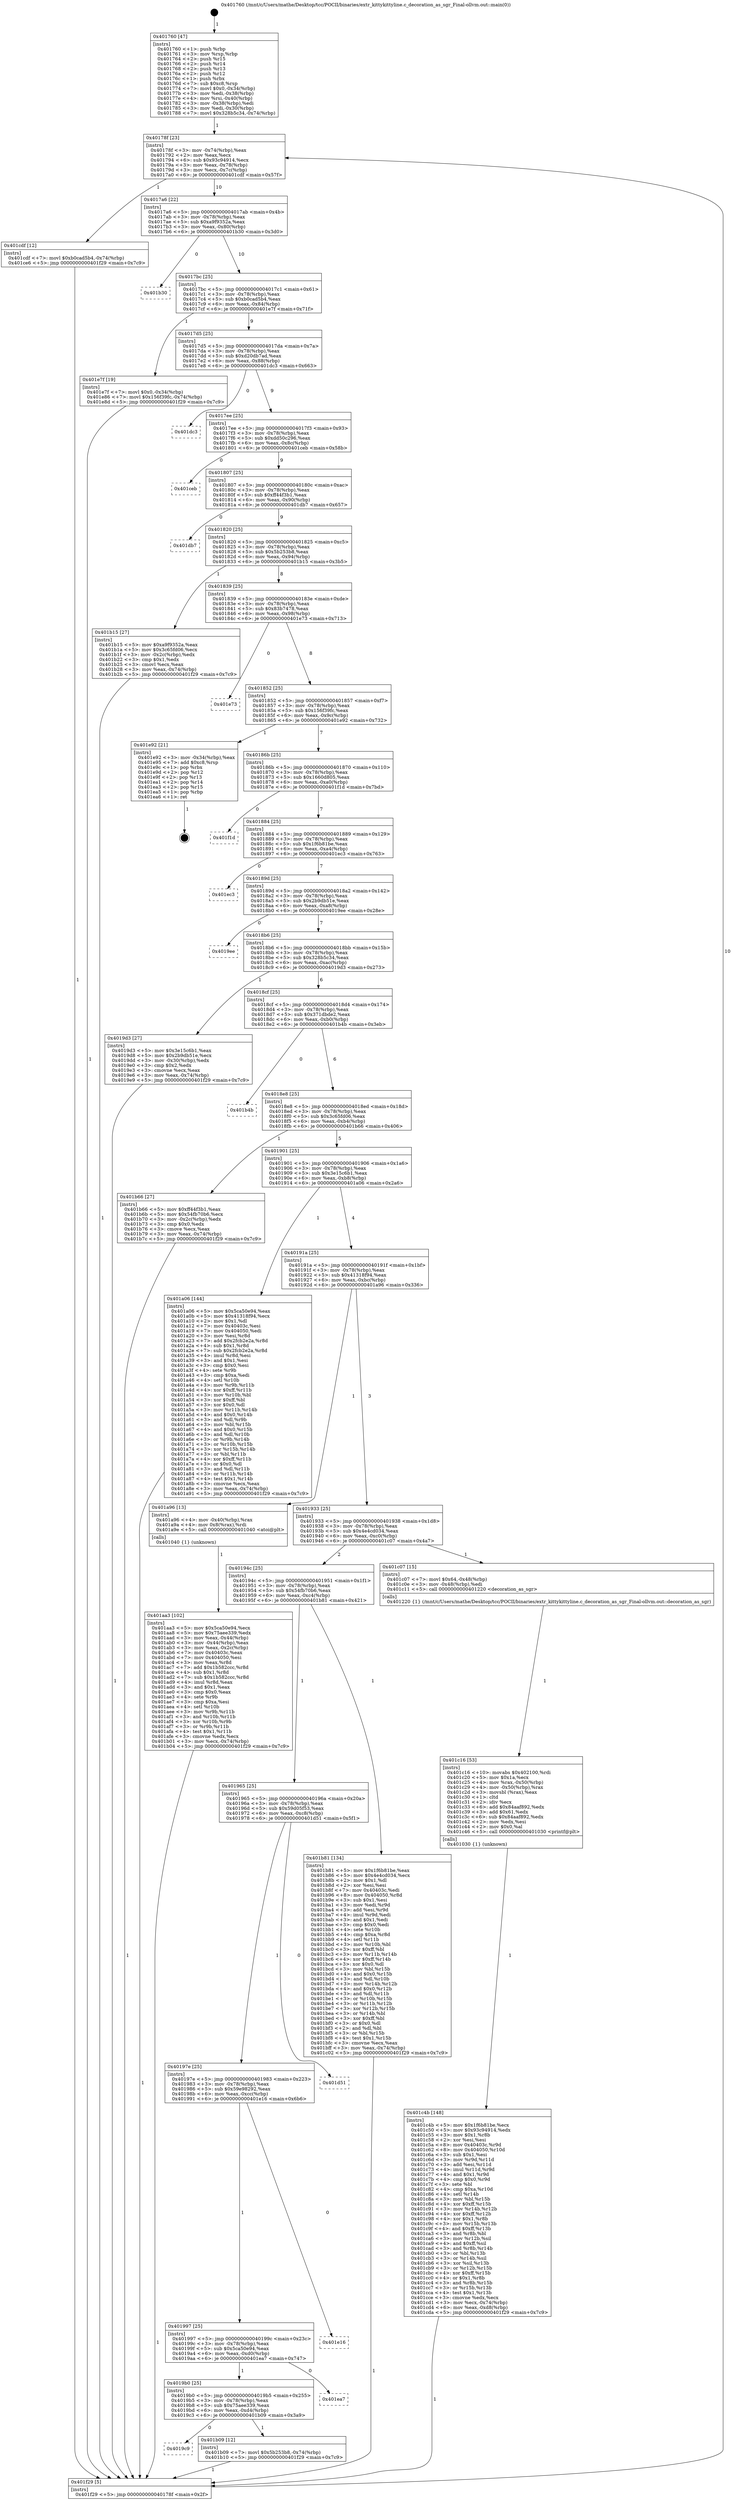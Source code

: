 digraph "0x401760" {
  label = "0x401760 (/mnt/c/Users/mathe/Desktop/tcc/POCII/binaries/extr_kittykittyline.c_decoration_as_sgr_Final-ollvm.out::main(0))"
  labelloc = "t"
  node[shape=record]

  Entry [label="",width=0.3,height=0.3,shape=circle,fillcolor=black,style=filled]
  "0x40178f" [label="{
     0x40178f [23]\l
     | [instrs]\l
     &nbsp;&nbsp;0x40178f \<+3\>: mov -0x74(%rbp),%eax\l
     &nbsp;&nbsp;0x401792 \<+2\>: mov %eax,%ecx\l
     &nbsp;&nbsp;0x401794 \<+6\>: sub $0x93c94914,%ecx\l
     &nbsp;&nbsp;0x40179a \<+3\>: mov %eax,-0x78(%rbp)\l
     &nbsp;&nbsp;0x40179d \<+3\>: mov %ecx,-0x7c(%rbp)\l
     &nbsp;&nbsp;0x4017a0 \<+6\>: je 0000000000401cdf \<main+0x57f\>\l
  }"]
  "0x401cdf" [label="{
     0x401cdf [12]\l
     | [instrs]\l
     &nbsp;&nbsp;0x401cdf \<+7\>: movl $0xb0cad5b4,-0x74(%rbp)\l
     &nbsp;&nbsp;0x401ce6 \<+5\>: jmp 0000000000401f29 \<main+0x7c9\>\l
  }"]
  "0x4017a6" [label="{
     0x4017a6 [22]\l
     | [instrs]\l
     &nbsp;&nbsp;0x4017a6 \<+5\>: jmp 00000000004017ab \<main+0x4b\>\l
     &nbsp;&nbsp;0x4017ab \<+3\>: mov -0x78(%rbp),%eax\l
     &nbsp;&nbsp;0x4017ae \<+5\>: sub $0xa9f9352a,%eax\l
     &nbsp;&nbsp;0x4017b3 \<+3\>: mov %eax,-0x80(%rbp)\l
     &nbsp;&nbsp;0x4017b6 \<+6\>: je 0000000000401b30 \<main+0x3d0\>\l
  }"]
  Exit [label="",width=0.3,height=0.3,shape=circle,fillcolor=black,style=filled,peripheries=2]
  "0x401b30" [label="{
     0x401b30\l
  }", style=dashed]
  "0x4017bc" [label="{
     0x4017bc [25]\l
     | [instrs]\l
     &nbsp;&nbsp;0x4017bc \<+5\>: jmp 00000000004017c1 \<main+0x61\>\l
     &nbsp;&nbsp;0x4017c1 \<+3\>: mov -0x78(%rbp),%eax\l
     &nbsp;&nbsp;0x4017c4 \<+5\>: sub $0xb0cad5b4,%eax\l
     &nbsp;&nbsp;0x4017c9 \<+6\>: mov %eax,-0x84(%rbp)\l
     &nbsp;&nbsp;0x4017cf \<+6\>: je 0000000000401e7f \<main+0x71f\>\l
  }"]
  "0x401c4b" [label="{
     0x401c4b [148]\l
     | [instrs]\l
     &nbsp;&nbsp;0x401c4b \<+5\>: mov $0x1f6b81be,%ecx\l
     &nbsp;&nbsp;0x401c50 \<+5\>: mov $0x93c94914,%edx\l
     &nbsp;&nbsp;0x401c55 \<+3\>: mov $0x1,%r8b\l
     &nbsp;&nbsp;0x401c58 \<+2\>: xor %esi,%esi\l
     &nbsp;&nbsp;0x401c5a \<+8\>: mov 0x40403c,%r9d\l
     &nbsp;&nbsp;0x401c62 \<+8\>: mov 0x404050,%r10d\l
     &nbsp;&nbsp;0x401c6a \<+3\>: sub $0x1,%esi\l
     &nbsp;&nbsp;0x401c6d \<+3\>: mov %r9d,%r11d\l
     &nbsp;&nbsp;0x401c70 \<+3\>: add %esi,%r11d\l
     &nbsp;&nbsp;0x401c73 \<+4\>: imul %r11d,%r9d\l
     &nbsp;&nbsp;0x401c77 \<+4\>: and $0x1,%r9d\l
     &nbsp;&nbsp;0x401c7b \<+4\>: cmp $0x0,%r9d\l
     &nbsp;&nbsp;0x401c7f \<+3\>: sete %bl\l
     &nbsp;&nbsp;0x401c82 \<+4\>: cmp $0xa,%r10d\l
     &nbsp;&nbsp;0x401c86 \<+4\>: setl %r14b\l
     &nbsp;&nbsp;0x401c8a \<+3\>: mov %bl,%r15b\l
     &nbsp;&nbsp;0x401c8d \<+4\>: xor $0xff,%r15b\l
     &nbsp;&nbsp;0x401c91 \<+3\>: mov %r14b,%r12b\l
     &nbsp;&nbsp;0x401c94 \<+4\>: xor $0xff,%r12b\l
     &nbsp;&nbsp;0x401c98 \<+4\>: xor $0x1,%r8b\l
     &nbsp;&nbsp;0x401c9c \<+3\>: mov %r15b,%r13b\l
     &nbsp;&nbsp;0x401c9f \<+4\>: and $0xff,%r13b\l
     &nbsp;&nbsp;0x401ca3 \<+3\>: and %r8b,%bl\l
     &nbsp;&nbsp;0x401ca6 \<+3\>: mov %r12b,%sil\l
     &nbsp;&nbsp;0x401ca9 \<+4\>: and $0xff,%sil\l
     &nbsp;&nbsp;0x401cad \<+3\>: and %r8b,%r14b\l
     &nbsp;&nbsp;0x401cb0 \<+3\>: or %bl,%r13b\l
     &nbsp;&nbsp;0x401cb3 \<+3\>: or %r14b,%sil\l
     &nbsp;&nbsp;0x401cb6 \<+3\>: xor %sil,%r13b\l
     &nbsp;&nbsp;0x401cb9 \<+3\>: or %r12b,%r15b\l
     &nbsp;&nbsp;0x401cbc \<+4\>: xor $0xff,%r15b\l
     &nbsp;&nbsp;0x401cc0 \<+4\>: or $0x1,%r8b\l
     &nbsp;&nbsp;0x401cc4 \<+3\>: and %r8b,%r15b\l
     &nbsp;&nbsp;0x401cc7 \<+3\>: or %r15b,%r13b\l
     &nbsp;&nbsp;0x401cca \<+4\>: test $0x1,%r13b\l
     &nbsp;&nbsp;0x401cce \<+3\>: cmovne %edx,%ecx\l
     &nbsp;&nbsp;0x401cd1 \<+3\>: mov %ecx,-0x74(%rbp)\l
     &nbsp;&nbsp;0x401cd4 \<+6\>: mov %eax,-0xd8(%rbp)\l
     &nbsp;&nbsp;0x401cda \<+5\>: jmp 0000000000401f29 \<main+0x7c9\>\l
  }"]
  "0x401e7f" [label="{
     0x401e7f [19]\l
     | [instrs]\l
     &nbsp;&nbsp;0x401e7f \<+7\>: movl $0x0,-0x34(%rbp)\l
     &nbsp;&nbsp;0x401e86 \<+7\>: movl $0x156f39fc,-0x74(%rbp)\l
     &nbsp;&nbsp;0x401e8d \<+5\>: jmp 0000000000401f29 \<main+0x7c9\>\l
  }"]
  "0x4017d5" [label="{
     0x4017d5 [25]\l
     | [instrs]\l
     &nbsp;&nbsp;0x4017d5 \<+5\>: jmp 00000000004017da \<main+0x7a\>\l
     &nbsp;&nbsp;0x4017da \<+3\>: mov -0x78(%rbp),%eax\l
     &nbsp;&nbsp;0x4017dd \<+5\>: sub $0xd20db7ad,%eax\l
     &nbsp;&nbsp;0x4017e2 \<+6\>: mov %eax,-0x88(%rbp)\l
     &nbsp;&nbsp;0x4017e8 \<+6\>: je 0000000000401dc3 \<main+0x663\>\l
  }"]
  "0x401c16" [label="{
     0x401c16 [53]\l
     | [instrs]\l
     &nbsp;&nbsp;0x401c16 \<+10\>: movabs $0x402100,%rdi\l
     &nbsp;&nbsp;0x401c20 \<+5\>: mov $0x1a,%ecx\l
     &nbsp;&nbsp;0x401c25 \<+4\>: mov %rax,-0x50(%rbp)\l
     &nbsp;&nbsp;0x401c29 \<+4\>: mov -0x50(%rbp),%rax\l
     &nbsp;&nbsp;0x401c2d \<+3\>: movsbl (%rax),%eax\l
     &nbsp;&nbsp;0x401c30 \<+1\>: cltd\l
     &nbsp;&nbsp;0x401c31 \<+2\>: idiv %ecx\l
     &nbsp;&nbsp;0x401c33 \<+6\>: add $0x84aaf892,%edx\l
     &nbsp;&nbsp;0x401c39 \<+3\>: add $0x61,%edx\l
     &nbsp;&nbsp;0x401c3c \<+6\>: sub $0x84aaf892,%edx\l
     &nbsp;&nbsp;0x401c42 \<+2\>: mov %edx,%esi\l
     &nbsp;&nbsp;0x401c44 \<+2\>: mov $0x0,%al\l
     &nbsp;&nbsp;0x401c46 \<+5\>: call 0000000000401030 \<printf@plt\>\l
     | [calls]\l
     &nbsp;&nbsp;0x401030 \{1\} (unknown)\l
  }"]
  "0x401dc3" [label="{
     0x401dc3\l
  }", style=dashed]
  "0x4017ee" [label="{
     0x4017ee [25]\l
     | [instrs]\l
     &nbsp;&nbsp;0x4017ee \<+5\>: jmp 00000000004017f3 \<main+0x93\>\l
     &nbsp;&nbsp;0x4017f3 \<+3\>: mov -0x78(%rbp),%eax\l
     &nbsp;&nbsp;0x4017f6 \<+5\>: sub $0xdd50c296,%eax\l
     &nbsp;&nbsp;0x4017fb \<+6\>: mov %eax,-0x8c(%rbp)\l
     &nbsp;&nbsp;0x401801 \<+6\>: je 0000000000401ceb \<main+0x58b\>\l
  }"]
  "0x4019c9" [label="{
     0x4019c9\l
  }", style=dashed]
  "0x401ceb" [label="{
     0x401ceb\l
  }", style=dashed]
  "0x401807" [label="{
     0x401807 [25]\l
     | [instrs]\l
     &nbsp;&nbsp;0x401807 \<+5\>: jmp 000000000040180c \<main+0xac\>\l
     &nbsp;&nbsp;0x40180c \<+3\>: mov -0x78(%rbp),%eax\l
     &nbsp;&nbsp;0x40180f \<+5\>: sub $0xff44f3b1,%eax\l
     &nbsp;&nbsp;0x401814 \<+6\>: mov %eax,-0x90(%rbp)\l
     &nbsp;&nbsp;0x40181a \<+6\>: je 0000000000401db7 \<main+0x657\>\l
  }"]
  "0x401b09" [label="{
     0x401b09 [12]\l
     | [instrs]\l
     &nbsp;&nbsp;0x401b09 \<+7\>: movl $0x5b253b8,-0x74(%rbp)\l
     &nbsp;&nbsp;0x401b10 \<+5\>: jmp 0000000000401f29 \<main+0x7c9\>\l
  }"]
  "0x401db7" [label="{
     0x401db7\l
  }", style=dashed]
  "0x401820" [label="{
     0x401820 [25]\l
     | [instrs]\l
     &nbsp;&nbsp;0x401820 \<+5\>: jmp 0000000000401825 \<main+0xc5\>\l
     &nbsp;&nbsp;0x401825 \<+3\>: mov -0x78(%rbp),%eax\l
     &nbsp;&nbsp;0x401828 \<+5\>: sub $0x5b253b8,%eax\l
     &nbsp;&nbsp;0x40182d \<+6\>: mov %eax,-0x94(%rbp)\l
     &nbsp;&nbsp;0x401833 \<+6\>: je 0000000000401b15 \<main+0x3b5\>\l
  }"]
  "0x4019b0" [label="{
     0x4019b0 [25]\l
     | [instrs]\l
     &nbsp;&nbsp;0x4019b0 \<+5\>: jmp 00000000004019b5 \<main+0x255\>\l
     &nbsp;&nbsp;0x4019b5 \<+3\>: mov -0x78(%rbp),%eax\l
     &nbsp;&nbsp;0x4019b8 \<+5\>: sub $0x75aee339,%eax\l
     &nbsp;&nbsp;0x4019bd \<+6\>: mov %eax,-0xd4(%rbp)\l
     &nbsp;&nbsp;0x4019c3 \<+6\>: je 0000000000401b09 \<main+0x3a9\>\l
  }"]
  "0x401b15" [label="{
     0x401b15 [27]\l
     | [instrs]\l
     &nbsp;&nbsp;0x401b15 \<+5\>: mov $0xa9f9352a,%eax\l
     &nbsp;&nbsp;0x401b1a \<+5\>: mov $0x3c65fd06,%ecx\l
     &nbsp;&nbsp;0x401b1f \<+3\>: mov -0x2c(%rbp),%edx\l
     &nbsp;&nbsp;0x401b22 \<+3\>: cmp $0x1,%edx\l
     &nbsp;&nbsp;0x401b25 \<+3\>: cmovl %ecx,%eax\l
     &nbsp;&nbsp;0x401b28 \<+3\>: mov %eax,-0x74(%rbp)\l
     &nbsp;&nbsp;0x401b2b \<+5\>: jmp 0000000000401f29 \<main+0x7c9\>\l
  }"]
  "0x401839" [label="{
     0x401839 [25]\l
     | [instrs]\l
     &nbsp;&nbsp;0x401839 \<+5\>: jmp 000000000040183e \<main+0xde\>\l
     &nbsp;&nbsp;0x40183e \<+3\>: mov -0x78(%rbp),%eax\l
     &nbsp;&nbsp;0x401841 \<+5\>: sub $0x83b7478,%eax\l
     &nbsp;&nbsp;0x401846 \<+6\>: mov %eax,-0x98(%rbp)\l
     &nbsp;&nbsp;0x40184c \<+6\>: je 0000000000401e73 \<main+0x713\>\l
  }"]
  "0x401ea7" [label="{
     0x401ea7\l
  }", style=dashed]
  "0x401e73" [label="{
     0x401e73\l
  }", style=dashed]
  "0x401852" [label="{
     0x401852 [25]\l
     | [instrs]\l
     &nbsp;&nbsp;0x401852 \<+5\>: jmp 0000000000401857 \<main+0xf7\>\l
     &nbsp;&nbsp;0x401857 \<+3\>: mov -0x78(%rbp),%eax\l
     &nbsp;&nbsp;0x40185a \<+5\>: sub $0x156f39fc,%eax\l
     &nbsp;&nbsp;0x40185f \<+6\>: mov %eax,-0x9c(%rbp)\l
     &nbsp;&nbsp;0x401865 \<+6\>: je 0000000000401e92 \<main+0x732\>\l
  }"]
  "0x401997" [label="{
     0x401997 [25]\l
     | [instrs]\l
     &nbsp;&nbsp;0x401997 \<+5\>: jmp 000000000040199c \<main+0x23c\>\l
     &nbsp;&nbsp;0x40199c \<+3\>: mov -0x78(%rbp),%eax\l
     &nbsp;&nbsp;0x40199f \<+5\>: sub $0x5ca50e94,%eax\l
     &nbsp;&nbsp;0x4019a4 \<+6\>: mov %eax,-0xd0(%rbp)\l
     &nbsp;&nbsp;0x4019aa \<+6\>: je 0000000000401ea7 \<main+0x747\>\l
  }"]
  "0x401e92" [label="{
     0x401e92 [21]\l
     | [instrs]\l
     &nbsp;&nbsp;0x401e92 \<+3\>: mov -0x34(%rbp),%eax\l
     &nbsp;&nbsp;0x401e95 \<+7\>: add $0xc8,%rsp\l
     &nbsp;&nbsp;0x401e9c \<+1\>: pop %rbx\l
     &nbsp;&nbsp;0x401e9d \<+2\>: pop %r12\l
     &nbsp;&nbsp;0x401e9f \<+2\>: pop %r13\l
     &nbsp;&nbsp;0x401ea1 \<+2\>: pop %r14\l
     &nbsp;&nbsp;0x401ea3 \<+2\>: pop %r15\l
     &nbsp;&nbsp;0x401ea5 \<+1\>: pop %rbp\l
     &nbsp;&nbsp;0x401ea6 \<+1\>: ret\l
  }"]
  "0x40186b" [label="{
     0x40186b [25]\l
     | [instrs]\l
     &nbsp;&nbsp;0x40186b \<+5\>: jmp 0000000000401870 \<main+0x110\>\l
     &nbsp;&nbsp;0x401870 \<+3\>: mov -0x78(%rbp),%eax\l
     &nbsp;&nbsp;0x401873 \<+5\>: sub $0x1660d805,%eax\l
     &nbsp;&nbsp;0x401878 \<+6\>: mov %eax,-0xa0(%rbp)\l
     &nbsp;&nbsp;0x40187e \<+6\>: je 0000000000401f1d \<main+0x7bd\>\l
  }"]
  "0x401e16" [label="{
     0x401e16\l
  }", style=dashed]
  "0x401f1d" [label="{
     0x401f1d\l
  }", style=dashed]
  "0x401884" [label="{
     0x401884 [25]\l
     | [instrs]\l
     &nbsp;&nbsp;0x401884 \<+5\>: jmp 0000000000401889 \<main+0x129\>\l
     &nbsp;&nbsp;0x401889 \<+3\>: mov -0x78(%rbp),%eax\l
     &nbsp;&nbsp;0x40188c \<+5\>: sub $0x1f6b81be,%eax\l
     &nbsp;&nbsp;0x401891 \<+6\>: mov %eax,-0xa4(%rbp)\l
     &nbsp;&nbsp;0x401897 \<+6\>: je 0000000000401ec3 \<main+0x763\>\l
  }"]
  "0x40197e" [label="{
     0x40197e [25]\l
     | [instrs]\l
     &nbsp;&nbsp;0x40197e \<+5\>: jmp 0000000000401983 \<main+0x223\>\l
     &nbsp;&nbsp;0x401983 \<+3\>: mov -0x78(%rbp),%eax\l
     &nbsp;&nbsp;0x401986 \<+5\>: sub $0x59e98292,%eax\l
     &nbsp;&nbsp;0x40198b \<+6\>: mov %eax,-0xcc(%rbp)\l
     &nbsp;&nbsp;0x401991 \<+6\>: je 0000000000401e16 \<main+0x6b6\>\l
  }"]
  "0x401ec3" [label="{
     0x401ec3\l
  }", style=dashed]
  "0x40189d" [label="{
     0x40189d [25]\l
     | [instrs]\l
     &nbsp;&nbsp;0x40189d \<+5\>: jmp 00000000004018a2 \<main+0x142\>\l
     &nbsp;&nbsp;0x4018a2 \<+3\>: mov -0x78(%rbp),%eax\l
     &nbsp;&nbsp;0x4018a5 \<+5\>: sub $0x2b9db51e,%eax\l
     &nbsp;&nbsp;0x4018aa \<+6\>: mov %eax,-0xa8(%rbp)\l
     &nbsp;&nbsp;0x4018b0 \<+6\>: je 00000000004019ee \<main+0x28e\>\l
  }"]
  "0x401d51" [label="{
     0x401d51\l
  }", style=dashed]
  "0x4019ee" [label="{
     0x4019ee\l
  }", style=dashed]
  "0x4018b6" [label="{
     0x4018b6 [25]\l
     | [instrs]\l
     &nbsp;&nbsp;0x4018b6 \<+5\>: jmp 00000000004018bb \<main+0x15b\>\l
     &nbsp;&nbsp;0x4018bb \<+3\>: mov -0x78(%rbp),%eax\l
     &nbsp;&nbsp;0x4018be \<+5\>: sub $0x328b5c34,%eax\l
     &nbsp;&nbsp;0x4018c3 \<+6\>: mov %eax,-0xac(%rbp)\l
     &nbsp;&nbsp;0x4018c9 \<+6\>: je 00000000004019d3 \<main+0x273\>\l
  }"]
  "0x401965" [label="{
     0x401965 [25]\l
     | [instrs]\l
     &nbsp;&nbsp;0x401965 \<+5\>: jmp 000000000040196a \<main+0x20a\>\l
     &nbsp;&nbsp;0x40196a \<+3\>: mov -0x78(%rbp),%eax\l
     &nbsp;&nbsp;0x40196d \<+5\>: sub $0x59d05f53,%eax\l
     &nbsp;&nbsp;0x401972 \<+6\>: mov %eax,-0xc8(%rbp)\l
     &nbsp;&nbsp;0x401978 \<+6\>: je 0000000000401d51 \<main+0x5f1\>\l
  }"]
  "0x4019d3" [label="{
     0x4019d3 [27]\l
     | [instrs]\l
     &nbsp;&nbsp;0x4019d3 \<+5\>: mov $0x3e15c6b1,%eax\l
     &nbsp;&nbsp;0x4019d8 \<+5\>: mov $0x2b9db51e,%ecx\l
     &nbsp;&nbsp;0x4019dd \<+3\>: mov -0x30(%rbp),%edx\l
     &nbsp;&nbsp;0x4019e0 \<+3\>: cmp $0x2,%edx\l
     &nbsp;&nbsp;0x4019e3 \<+3\>: cmovne %ecx,%eax\l
     &nbsp;&nbsp;0x4019e6 \<+3\>: mov %eax,-0x74(%rbp)\l
     &nbsp;&nbsp;0x4019e9 \<+5\>: jmp 0000000000401f29 \<main+0x7c9\>\l
  }"]
  "0x4018cf" [label="{
     0x4018cf [25]\l
     | [instrs]\l
     &nbsp;&nbsp;0x4018cf \<+5\>: jmp 00000000004018d4 \<main+0x174\>\l
     &nbsp;&nbsp;0x4018d4 \<+3\>: mov -0x78(%rbp),%eax\l
     &nbsp;&nbsp;0x4018d7 \<+5\>: sub $0x371dbde2,%eax\l
     &nbsp;&nbsp;0x4018dc \<+6\>: mov %eax,-0xb0(%rbp)\l
     &nbsp;&nbsp;0x4018e2 \<+6\>: je 0000000000401b4b \<main+0x3eb\>\l
  }"]
  "0x401f29" [label="{
     0x401f29 [5]\l
     | [instrs]\l
     &nbsp;&nbsp;0x401f29 \<+5\>: jmp 000000000040178f \<main+0x2f\>\l
  }"]
  "0x401760" [label="{
     0x401760 [47]\l
     | [instrs]\l
     &nbsp;&nbsp;0x401760 \<+1\>: push %rbp\l
     &nbsp;&nbsp;0x401761 \<+3\>: mov %rsp,%rbp\l
     &nbsp;&nbsp;0x401764 \<+2\>: push %r15\l
     &nbsp;&nbsp;0x401766 \<+2\>: push %r14\l
     &nbsp;&nbsp;0x401768 \<+2\>: push %r13\l
     &nbsp;&nbsp;0x40176a \<+2\>: push %r12\l
     &nbsp;&nbsp;0x40176c \<+1\>: push %rbx\l
     &nbsp;&nbsp;0x40176d \<+7\>: sub $0xc8,%rsp\l
     &nbsp;&nbsp;0x401774 \<+7\>: movl $0x0,-0x34(%rbp)\l
     &nbsp;&nbsp;0x40177b \<+3\>: mov %edi,-0x38(%rbp)\l
     &nbsp;&nbsp;0x40177e \<+4\>: mov %rsi,-0x40(%rbp)\l
     &nbsp;&nbsp;0x401782 \<+3\>: mov -0x38(%rbp),%edi\l
     &nbsp;&nbsp;0x401785 \<+3\>: mov %edi,-0x30(%rbp)\l
     &nbsp;&nbsp;0x401788 \<+7\>: movl $0x328b5c34,-0x74(%rbp)\l
  }"]
  "0x401b81" [label="{
     0x401b81 [134]\l
     | [instrs]\l
     &nbsp;&nbsp;0x401b81 \<+5\>: mov $0x1f6b81be,%eax\l
     &nbsp;&nbsp;0x401b86 \<+5\>: mov $0x4e4cd034,%ecx\l
     &nbsp;&nbsp;0x401b8b \<+2\>: mov $0x1,%dl\l
     &nbsp;&nbsp;0x401b8d \<+2\>: xor %esi,%esi\l
     &nbsp;&nbsp;0x401b8f \<+7\>: mov 0x40403c,%edi\l
     &nbsp;&nbsp;0x401b96 \<+8\>: mov 0x404050,%r8d\l
     &nbsp;&nbsp;0x401b9e \<+3\>: sub $0x1,%esi\l
     &nbsp;&nbsp;0x401ba1 \<+3\>: mov %edi,%r9d\l
     &nbsp;&nbsp;0x401ba4 \<+3\>: add %esi,%r9d\l
     &nbsp;&nbsp;0x401ba7 \<+4\>: imul %r9d,%edi\l
     &nbsp;&nbsp;0x401bab \<+3\>: and $0x1,%edi\l
     &nbsp;&nbsp;0x401bae \<+3\>: cmp $0x0,%edi\l
     &nbsp;&nbsp;0x401bb1 \<+4\>: sete %r10b\l
     &nbsp;&nbsp;0x401bb5 \<+4\>: cmp $0xa,%r8d\l
     &nbsp;&nbsp;0x401bb9 \<+4\>: setl %r11b\l
     &nbsp;&nbsp;0x401bbd \<+3\>: mov %r10b,%bl\l
     &nbsp;&nbsp;0x401bc0 \<+3\>: xor $0xff,%bl\l
     &nbsp;&nbsp;0x401bc3 \<+3\>: mov %r11b,%r14b\l
     &nbsp;&nbsp;0x401bc6 \<+4\>: xor $0xff,%r14b\l
     &nbsp;&nbsp;0x401bca \<+3\>: xor $0x0,%dl\l
     &nbsp;&nbsp;0x401bcd \<+3\>: mov %bl,%r15b\l
     &nbsp;&nbsp;0x401bd0 \<+4\>: and $0x0,%r15b\l
     &nbsp;&nbsp;0x401bd4 \<+3\>: and %dl,%r10b\l
     &nbsp;&nbsp;0x401bd7 \<+3\>: mov %r14b,%r12b\l
     &nbsp;&nbsp;0x401bda \<+4\>: and $0x0,%r12b\l
     &nbsp;&nbsp;0x401bde \<+3\>: and %dl,%r11b\l
     &nbsp;&nbsp;0x401be1 \<+3\>: or %r10b,%r15b\l
     &nbsp;&nbsp;0x401be4 \<+3\>: or %r11b,%r12b\l
     &nbsp;&nbsp;0x401be7 \<+3\>: xor %r12b,%r15b\l
     &nbsp;&nbsp;0x401bea \<+3\>: or %r14b,%bl\l
     &nbsp;&nbsp;0x401bed \<+3\>: xor $0xff,%bl\l
     &nbsp;&nbsp;0x401bf0 \<+3\>: or $0x0,%dl\l
     &nbsp;&nbsp;0x401bf3 \<+2\>: and %dl,%bl\l
     &nbsp;&nbsp;0x401bf5 \<+3\>: or %bl,%r15b\l
     &nbsp;&nbsp;0x401bf8 \<+4\>: test $0x1,%r15b\l
     &nbsp;&nbsp;0x401bfc \<+3\>: cmovne %ecx,%eax\l
     &nbsp;&nbsp;0x401bff \<+3\>: mov %eax,-0x74(%rbp)\l
     &nbsp;&nbsp;0x401c02 \<+5\>: jmp 0000000000401f29 \<main+0x7c9\>\l
  }"]
  "0x401b4b" [label="{
     0x401b4b\l
  }", style=dashed]
  "0x4018e8" [label="{
     0x4018e8 [25]\l
     | [instrs]\l
     &nbsp;&nbsp;0x4018e8 \<+5\>: jmp 00000000004018ed \<main+0x18d\>\l
     &nbsp;&nbsp;0x4018ed \<+3\>: mov -0x78(%rbp),%eax\l
     &nbsp;&nbsp;0x4018f0 \<+5\>: sub $0x3c65fd06,%eax\l
     &nbsp;&nbsp;0x4018f5 \<+6\>: mov %eax,-0xb4(%rbp)\l
     &nbsp;&nbsp;0x4018fb \<+6\>: je 0000000000401b66 \<main+0x406\>\l
  }"]
  "0x40194c" [label="{
     0x40194c [25]\l
     | [instrs]\l
     &nbsp;&nbsp;0x40194c \<+5\>: jmp 0000000000401951 \<main+0x1f1\>\l
     &nbsp;&nbsp;0x401951 \<+3\>: mov -0x78(%rbp),%eax\l
     &nbsp;&nbsp;0x401954 \<+5\>: sub $0x54fb70b6,%eax\l
     &nbsp;&nbsp;0x401959 \<+6\>: mov %eax,-0xc4(%rbp)\l
     &nbsp;&nbsp;0x40195f \<+6\>: je 0000000000401b81 \<main+0x421\>\l
  }"]
  "0x401b66" [label="{
     0x401b66 [27]\l
     | [instrs]\l
     &nbsp;&nbsp;0x401b66 \<+5\>: mov $0xff44f3b1,%eax\l
     &nbsp;&nbsp;0x401b6b \<+5\>: mov $0x54fb70b6,%ecx\l
     &nbsp;&nbsp;0x401b70 \<+3\>: mov -0x2c(%rbp),%edx\l
     &nbsp;&nbsp;0x401b73 \<+3\>: cmp $0x0,%edx\l
     &nbsp;&nbsp;0x401b76 \<+3\>: cmove %ecx,%eax\l
     &nbsp;&nbsp;0x401b79 \<+3\>: mov %eax,-0x74(%rbp)\l
     &nbsp;&nbsp;0x401b7c \<+5\>: jmp 0000000000401f29 \<main+0x7c9\>\l
  }"]
  "0x401901" [label="{
     0x401901 [25]\l
     | [instrs]\l
     &nbsp;&nbsp;0x401901 \<+5\>: jmp 0000000000401906 \<main+0x1a6\>\l
     &nbsp;&nbsp;0x401906 \<+3\>: mov -0x78(%rbp),%eax\l
     &nbsp;&nbsp;0x401909 \<+5\>: sub $0x3e15c6b1,%eax\l
     &nbsp;&nbsp;0x40190e \<+6\>: mov %eax,-0xb8(%rbp)\l
     &nbsp;&nbsp;0x401914 \<+6\>: je 0000000000401a06 \<main+0x2a6\>\l
  }"]
  "0x401c07" [label="{
     0x401c07 [15]\l
     | [instrs]\l
     &nbsp;&nbsp;0x401c07 \<+7\>: movl $0x64,-0x48(%rbp)\l
     &nbsp;&nbsp;0x401c0e \<+3\>: mov -0x48(%rbp),%edi\l
     &nbsp;&nbsp;0x401c11 \<+5\>: call 0000000000401220 \<decoration_as_sgr\>\l
     | [calls]\l
     &nbsp;&nbsp;0x401220 \{1\} (/mnt/c/Users/mathe/Desktop/tcc/POCII/binaries/extr_kittykittyline.c_decoration_as_sgr_Final-ollvm.out::decoration_as_sgr)\l
  }"]
  "0x401a06" [label="{
     0x401a06 [144]\l
     | [instrs]\l
     &nbsp;&nbsp;0x401a06 \<+5\>: mov $0x5ca50e94,%eax\l
     &nbsp;&nbsp;0x401a0b \<+5\>: mov $0x41318f94,%ecx\l
     &nbsp;&nbsp;0x401a10 \<+2\>: mov $0x1,%dl\l
     &nbsp;&nbsp;0x401a12 \<+7\>: mov 0x40403c,%esi\l
     &nbsp;&nbsp;0x401a19 \<+7\>: mov 0x404050,%edi\l
     &nbsp;&nbsp;0x401a20 \<+3\>: mov %esi,%r8d\l
     &nbsp;&nbsp;0x401a23 \<+7\>: add $0x2fcb2e2a,%r8d\l
     &nbsp;&nbsp;0x401a2a \<+4\>: sub $0x1,%r8d\l
     &nbsp;&nbsp;0x401a2e \<+7\>: sub $0x2fcb2e2a,%r8d\l
     &nbsp;&nbsp;0x401a35 \<+4\>: imul %r8d,%esi\l
     &nbsp;&nbsp;0x401a39 \<+3\>: and $0x1,%esi\l
     &nbsp;&nbsp;0x401a3c \<+3\>: cmp $0x0,%esi\l
     &nbsp;&nbsp;0x401a3f \<+4\>: sete %r9b\l
     &nbsp;&nbsp;0x401a43 \<+3\>: cmp $0xa,%edi\l
     &nbsp;&nbsp;0x401a46 \<+4\>: setl %r10b\l
     &nbsp;&nbsp;0x401a4a \<+3\>: mov %r9b,%r11b\l
     &nbsp;&nbsp;0x401a4d \<+4\>: xor $0xff,%r11b\l
     &nbsp;&nbsp;0x401a51 \<+3\>: mov %r10b,%bl\l
     &nbsp;&nbsp;0x401a54 \<+3\>: xor $0xff,%bl\l
     &nbsp;&nbsp;0x401a57 \<+3\>: xor $0x0,%dl\l
     &nbsp;&nbsp;0x401a5a \<+3\>: mov %r11b,%r14b\l
     &nbsp;&nbsp;0x401a5d \<+4\>: and $0x0,%r14b\l
     &nbsp;&nbsp;0x401a61 \<+3\>: and %dl,%r9b\l
     &nbsp;&nbsp;0x401a64 \<+3\>: mov %bl,%r15b\l
     &nbsp;&nbsp;0x401a67 \<+4\>: and $0x0,%r15b\l
     &nbsp;&nbsp;0x401a6b \<+3\>: and %dl,%r10b\l
     &nbsp;&nbsp;0x401a6e \<+3\>: or %r9b,%r14b\l
     &nbsp;&nbsp;0x401a71 \<+3\>: or %r10b,%r15b\l
     &nbsp;&nbsp;0x401a74 \<+3\>: xor %r15b,%r14b\l
     &nbsp;&nbsp;0x401a77 \<+3\>: or %bl,%r11b\l
     &nbsp;&nbsp;0x401a7a \<+4\>: xor $0xff,%r11b\l
     &nbsp;&nbsp;0x401a7e \<+3\>: or $0x0,%dl\l
     &nbsp;&nbsp;0x401a81 \<+3\>: and %dl,%r11b\l
     &nbsp;&nbsp;0x401a84 \<+3\>: or %r11b,%r14b\l
     &nbsp;&nbsp;0x401a87 \<+4\>: test $0x1,%r14b\l
     &nbsp;&nbsp;0x401a8b \<+3\>: cmovne %ecx,%eax\l
     &nbsp;&nbsp;0x401a8e \<+3\>: mov %eax,-0x74(%rbp)\l
     &nbsp;&nbsp;0x401a91 \<+5\>: jmp 0000000000401f29 \<main+0x7c9\>\l
  }"]
  "0x40191a" [label="{
     0x40191a [25]\l
     | [instrs]\l
     &nbsp;&nbsp;0x40191a \<+5\>: jmp 000000000040191f \<main+0x1bf\>\l
     &nbsp;&nbsp;0x40191f \<+3\>: mov -0x78(%rbp),%eax\l
     &nbsp;&nbsp;0x401922 \<+5\>: sub $0x41318f94,%eax\l
     &nbsp;&nbsp;0x401927 \<+6\>: mov %eax,-0xbc(%rbp)\l
     &nbsp;&nbsp;0x40192d \<+6\>: je 0000000000401a96 \<main+0x336\>\l
  }"]
  "0x401aa3" [label="{
     0x401aa3 [102]\l
     | [instrs]\l
     &nbsp;&nbsp;0x401aa3 \<+5\>: mov $0x5ca50e94,%ecx\l
     &nbsp;&nbsp;0x401aa8 \<+5\>: mov $0x75aee339,%edx\l
     &nbsp;&nbsp;0x401aad \<+3\>: mov %eax,-0x44(%rbp)\l
     &nbsp;&nbsp;0x401ab0 \<+3\>: mov -0x44(%rbp),%eax\l
     &nbsp;&nbsp;0x401ab3 \<+3\>: mov %eax,-0x2c(%rbp)\l
     &nbsp;&nbsp;0x401ab6 \<+7\>: mov 0x40403c,%eax\l
     &nbsp;&nbsp;0x401abd \<+7\>: mov 0x404050,%esi\l
     &nbsp;&nbsp;0x401ac4 \<+3\>: mov %eax,%r8d\l
     &nbsp;&nbsp;0x401ac7 \<+7\>: add $0x1b582ccc,%r8d\l
     &nbsp;&nbsp;0x401ace \<+4\>: sub $0x1,%r8d\l
     &nbsp;&nbsp;0x401ad2 \<+7\>: sub $0x1b582ccc,%r8d\l
     &nbsp;&nbsp;0x401ad9 \<+4\>: imul %r8d,%eax\l
     &nbsp;&nbsp;0x401add \<+3\>: and $0x1,%eax\l
     &nbsp;&nbsp;0x401ae0 \<+3\>: cmp $0x0,%eax\l
     &nbsp;&nbsp;0x401ae3 \<+4\>: sete %r9b\l
     &nbsp;&nbsp;0x401ae7 \<+3\>: cmp $0xa,%esi\l
     &nbsp;&nbsp;0x401aea \<+4\>: setl %r10b\l
     &nbsp;&nbsp;0x401aee \<+3\>: mov %r9b,%r11b\l
     &nbsp;&nbsp;0x401af1 \<+3\>: and %r10b,%r11b\l
     &nbsp;&nbsp;0x401af4 \<+3\>: xor %r10b,%r9b\l
     &nbsp;&nbsp;0x401af7 \<+3\>: or %r9b,%r11b\l
     &nbsp;&nbsp;0x401afa \<+4\>: test $0x1,%r11b\l
     &nbsp;&nbsp;0x401afe \<+3\>: cmovne %edx,%ecx\l
     &nbsp;&nbsp;0x401b01 \<+3\>: mov %ecx,-0x74(%rbp)\l
     &nbsp;&nbsp;0x401b04 \<+5\>: jmp 0000000000401f29 \<main+0x7c9\>\l
  }"]
  "0x401a96" [label="{
     0x401a96 [13]\l
     | [instrs]\l
     &nbsp;&nbsp;0x401a96 \<+4\>: mov -0x40(%rbp),%rax\l
     &nbsp;&nbsp;0x401a9a \<+4\>: mov 0x8(%rax),%rdi\l
     &nbsp;&nbsp;0x401a9e \<+5\>: call 0000000000401040 \<atoi@plt\>\l
     | [calls]\l
     &nbsp;&nbsp;0x401040 \{1\} (unknown)\l
  }"]
  "0x401933" [label="{
     0x401933 [25]\l
     | [instrs]\l
     &nbsp;&nbsp;0x401933 \<+5\>: jmp 0000000000401938 \<main+0x1d8\>\l
     &nbsp;&nbsp;0x401938 \<+3\>: mov -0x78(%rbp),%eax\l
     &nbsp;&nbsp;0x40193b \<+5\>: sub $0x4e4cd034,%eax\l
     &nbsp;&nbsp;0x401940 \<+6\>: mov %eax,-0xc0(%rbp)\l
     &nbsp;&nbsp;0x401946 \<+6\>: je 0000000000401c07 \<main+0x4a7\>\l
  }"]
  Entry -> "0x401760" [label=" 1"]
  "0x40178f" -> "0x401cdf" [label=" 1"]
  "0x40178f" -> "0x4017a6" [label=" 10"]
  "0x401e92" -> Exit [label=" 1"]
  "0x4017a6" -> "0x401b30" [label=" 0"]
  "0x4017a6" -> "0x4017bc" [label=" 10"]
  "0x401e7f" -> "0x401f29" [label=" 1"]
  "0x4017bc" -> "0x401e7f" [label=" 1"]
  "0x4017bc" -> "0x4017d5" [label=" 9"]
  "0x401cdf" -> "0x401f29" [label=" 1"]
  "0x4017d5" -> "0x401dc3" [label=" 0"]
  "0x4017d5" -> "0x4017ee" [label=" 9"]
  "0x401c4b" -> "0x401f29" [label=" 1"]
  "0x4017ee" -> "0x401ceb" [label=" 0"]
  "0x4017ee" -> "0x401807" [label=" 9"]
  "0x401c16" -> "0x401c4b" [label=" 1"]
  "0x401807" -> "0x401db7" [label=" 0"]
  "0x401807" -> "0x401820" [label=" 9"]
  "0x401c07" -> "0x401c16" [label=" 1"]
  "0x401820" -> "0x401b15" [label=" 1"]
  "0x401820" -> "0x401839" [label=" 8"]
  "0x401b66" -> "0x401f29" [label=" 1"]
  "0x401839" -> "0x401e73" [label=" 0"]
  "0x401839" -> "0x401852" [label=" 8"]
  "0x401b15" -> "0x401f29" [label=" 1"]
  "0x401852" -> "0x401e92" [label=" 1"]
  "0x401852" -> "0x40186b" [label=" 7"]
  "0x4019b0" -> "0x4019c9" [label=" 0"]
  "0x40186b" -> "0x401f1d" [label=" 0"]
  "0x40186b" -> "0x401884" [label=" 7"]
  "0x4019b0" -> "0x401b09" [label=" 1"]
  "0x401884" -> "0x401ec3" [label=" 0"]
  "0x401884" -> "0x40189d" [label=" 7"]
  "0x401997" -> "0x4019b0" [label=" 1"]
  "0x40189d" -> "0x4019ee" [label=" 0"]
  "0x40189d" -> "0x4018b6" [label=" 7"]
  "0x401997" -> "0x401ea7" [label=" 0"]
  "0x4018b6" -> "0x4019d3" [label=" 1"]
  "0x4018b6" -> "0x4018cf" [label=" 6"]
  "0x4019d3" -> "0x401f29" [label=" 1"]
  "0x401760" -> "0x40178f" [label=" 1"]
  "0x401f29" -> "0x40178f" [label=" 10"]
  "0x40197e" -> "0x401997" [label=" 1"]
  "0x4018cf" -> "0x401b4b" [label=" 0"]
  "0x4018cf" -> "0x4018e8" [label=" 6"]
  "0x40197e" -> "0x401e16" [label=" 0"]
  "0x4018e8" -> "0x401b66" [label=" 1"]
  "0x4018e8" -> "0x401901" [label=" 5"]
  "0x401965" -> "0x40197e" [label=" 1"]
  "0x401901" -> "0x401a06" [label=" 1"]
  "0x401901" -> "0x40191a" [label=" 4"]
  "0x401a06" -> "0x401f29" [label=" 1"]
  "0x401965" -> "0x401d51" [label=" 0"]
  "0x40191a" -> "0x401a96" [label=" 1"]
  "0x40191a" -> "0x401933" [label=" 3"]
  "0x401a96" -> "0x401aa3" [label=" 1"]
  "0x401aa3" -> "0x401f29" [label=" 1"]
  "0x401b09" -> "0x401f29" [label=" 1"]
  "0x401933" -> "0x401c07" [label=" 1"]
  "0x401933" -> "0x40194c" [label=" 2"]
  "0x401b81" -> "0x401f29" [label=" 1"]
  "0x40194c" -> "0x401b81" [label=" 1"]
  "0x40194c" -> "0x401965" [label=" 1"]
}
